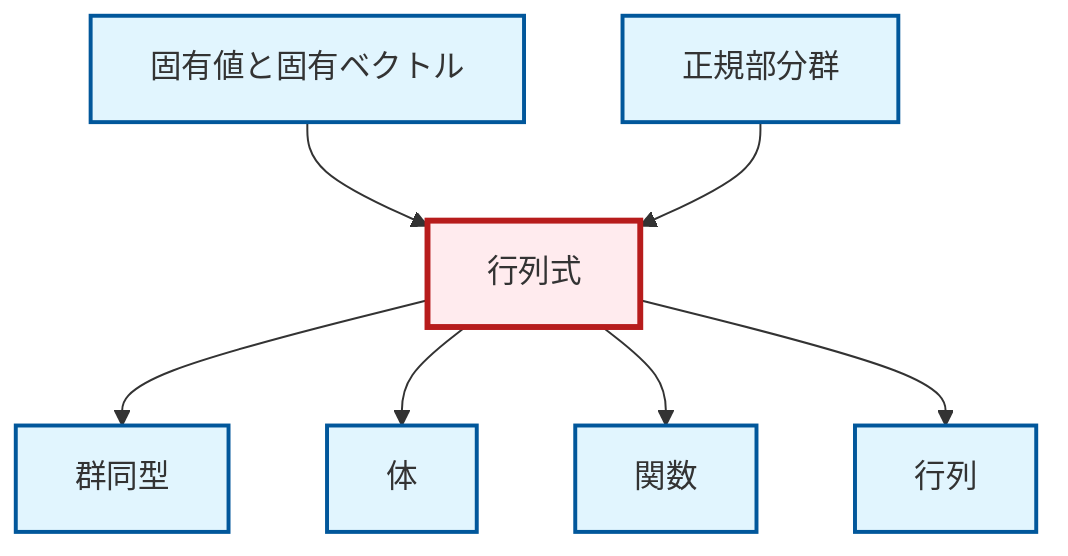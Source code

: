 graph TD
    classDef definition fill:#e1f5fe,stroke:#01579b,stroke-width:2px
    classDef theorem fill:#f3e5f5,stroke:#4a148c,stroke-width:2px
    classDef axiom fill:#fff3e0,stroke:#e65100,stroke-width:2px
    classDef example fill:#e8f5e9,stroke:#1b5e20,stroke-width:2px
    classDef current fill:#ffebee,stroke:#b71c1c,stroke-width:3px
    def-field["体"]:::definition
    def-isomorphism["群同型"]:::definition
    def-eigenvalue-eigenvector["固有値と固有ベクトル"]:::definition
    def-normal-subgroup["正規部分群"]:::definition
    def-determinant["行列式"]:::definition
    def-function["関数"]:::definition
    def-matrix["行列"]:::definition
    def-eigenvalue-eigenvector --> def-determinant
    def-determinant --> def-isomorphism
    def-determinant --> def-field
    def-determinant --> def-function
    def-normal-subgroup --> def-determinant
    def-determinant --> def-matrix
    class def-determinant current